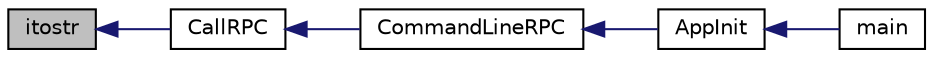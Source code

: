 digraph "itostr"
{
  edge [fontname="Helvetica",fontsize="10",labelfontname="Helvetica",labelfontsize="10"];
  node [fontname="Helvetica",fontsize="10",shape=record];
  rankdir="LR";
  Node991 [label="itostr",height=0.2,width=0.4,color="black", fillcolor="grey75", style="filled", fontcolor="black"];
  Node991 -> Node992 [dir="back",color="midnightblue",fontsize="10",style="solid",fontname="Helvetica"];
  Node992 [label="CallRPC",height=0.2,width=0.4,color="black", fillcolor="white", style="filled",URL="$dd/d9e/rpcclient_8cpp.html#ae0b4394f271db49671cf894dbe94c484"];
  Node992 -> Node993 [dir="back",color="midnightblue",fontsize="10",style="solid",fontname="Helvetica"];
  Node993 [label="CommandLineRPC",height=0.2,width=0.4,color="black", fillcolor="white", style="filled",URL="$d6/d59/rpcclient_8h.html#a4ee23259648a971c9c05aeff8b545a6d"];
  Node993 -> Node994 [dir="back",color="midnightblue",fontsize="10",style="solid",fontname="Helvetica"];
  Node994 [label="AppInit",height=0.2,width=0.4,color="black", fillcolor="white", style="filled",URL="$d4/d35/iond_8cpp.html#ac59316b767e6984e1285f0531275286b"];
  Node994 -> Node995 [dir="back",color="midnightblue",fontsize="10",style="solid",fontname="Helvetica"];
  Node995 [label="main",height=0.2,width=0.4,color="black", fillcolor="white", style="filled",URL="$d4/d35/iond_8cpp.html#a0ddf1224851353fc92bfbff6f499fa97"];
}
